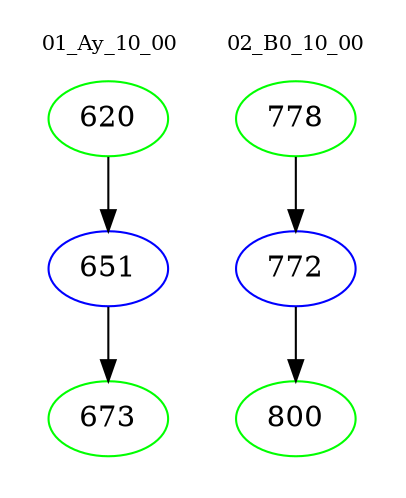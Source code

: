 digraph{
subgraph cluster_0 {
color = white
label = "01_Ay_10_00";
fontsize=10;
T0_620 [label="620", color="green"]
T0_620 -> T0_651 [color="black"]
T0_651 [label="651", color="blue"]
T0_651 -> T0_673 [color="black"]
T0_673 [label="673", color="green"]
}
subgraph cluster_1 {
color = white
label = "02_B0_10_00";
fontsize=10;
T1_778 [label="778", color="green"]
T1_778 -> T1_772 [color="black"]
T1_772 [label="772", color="blue"]
T1_772 -> T1_800 [color="black"]
T1_800 [label="800", color="green"]
}
}
